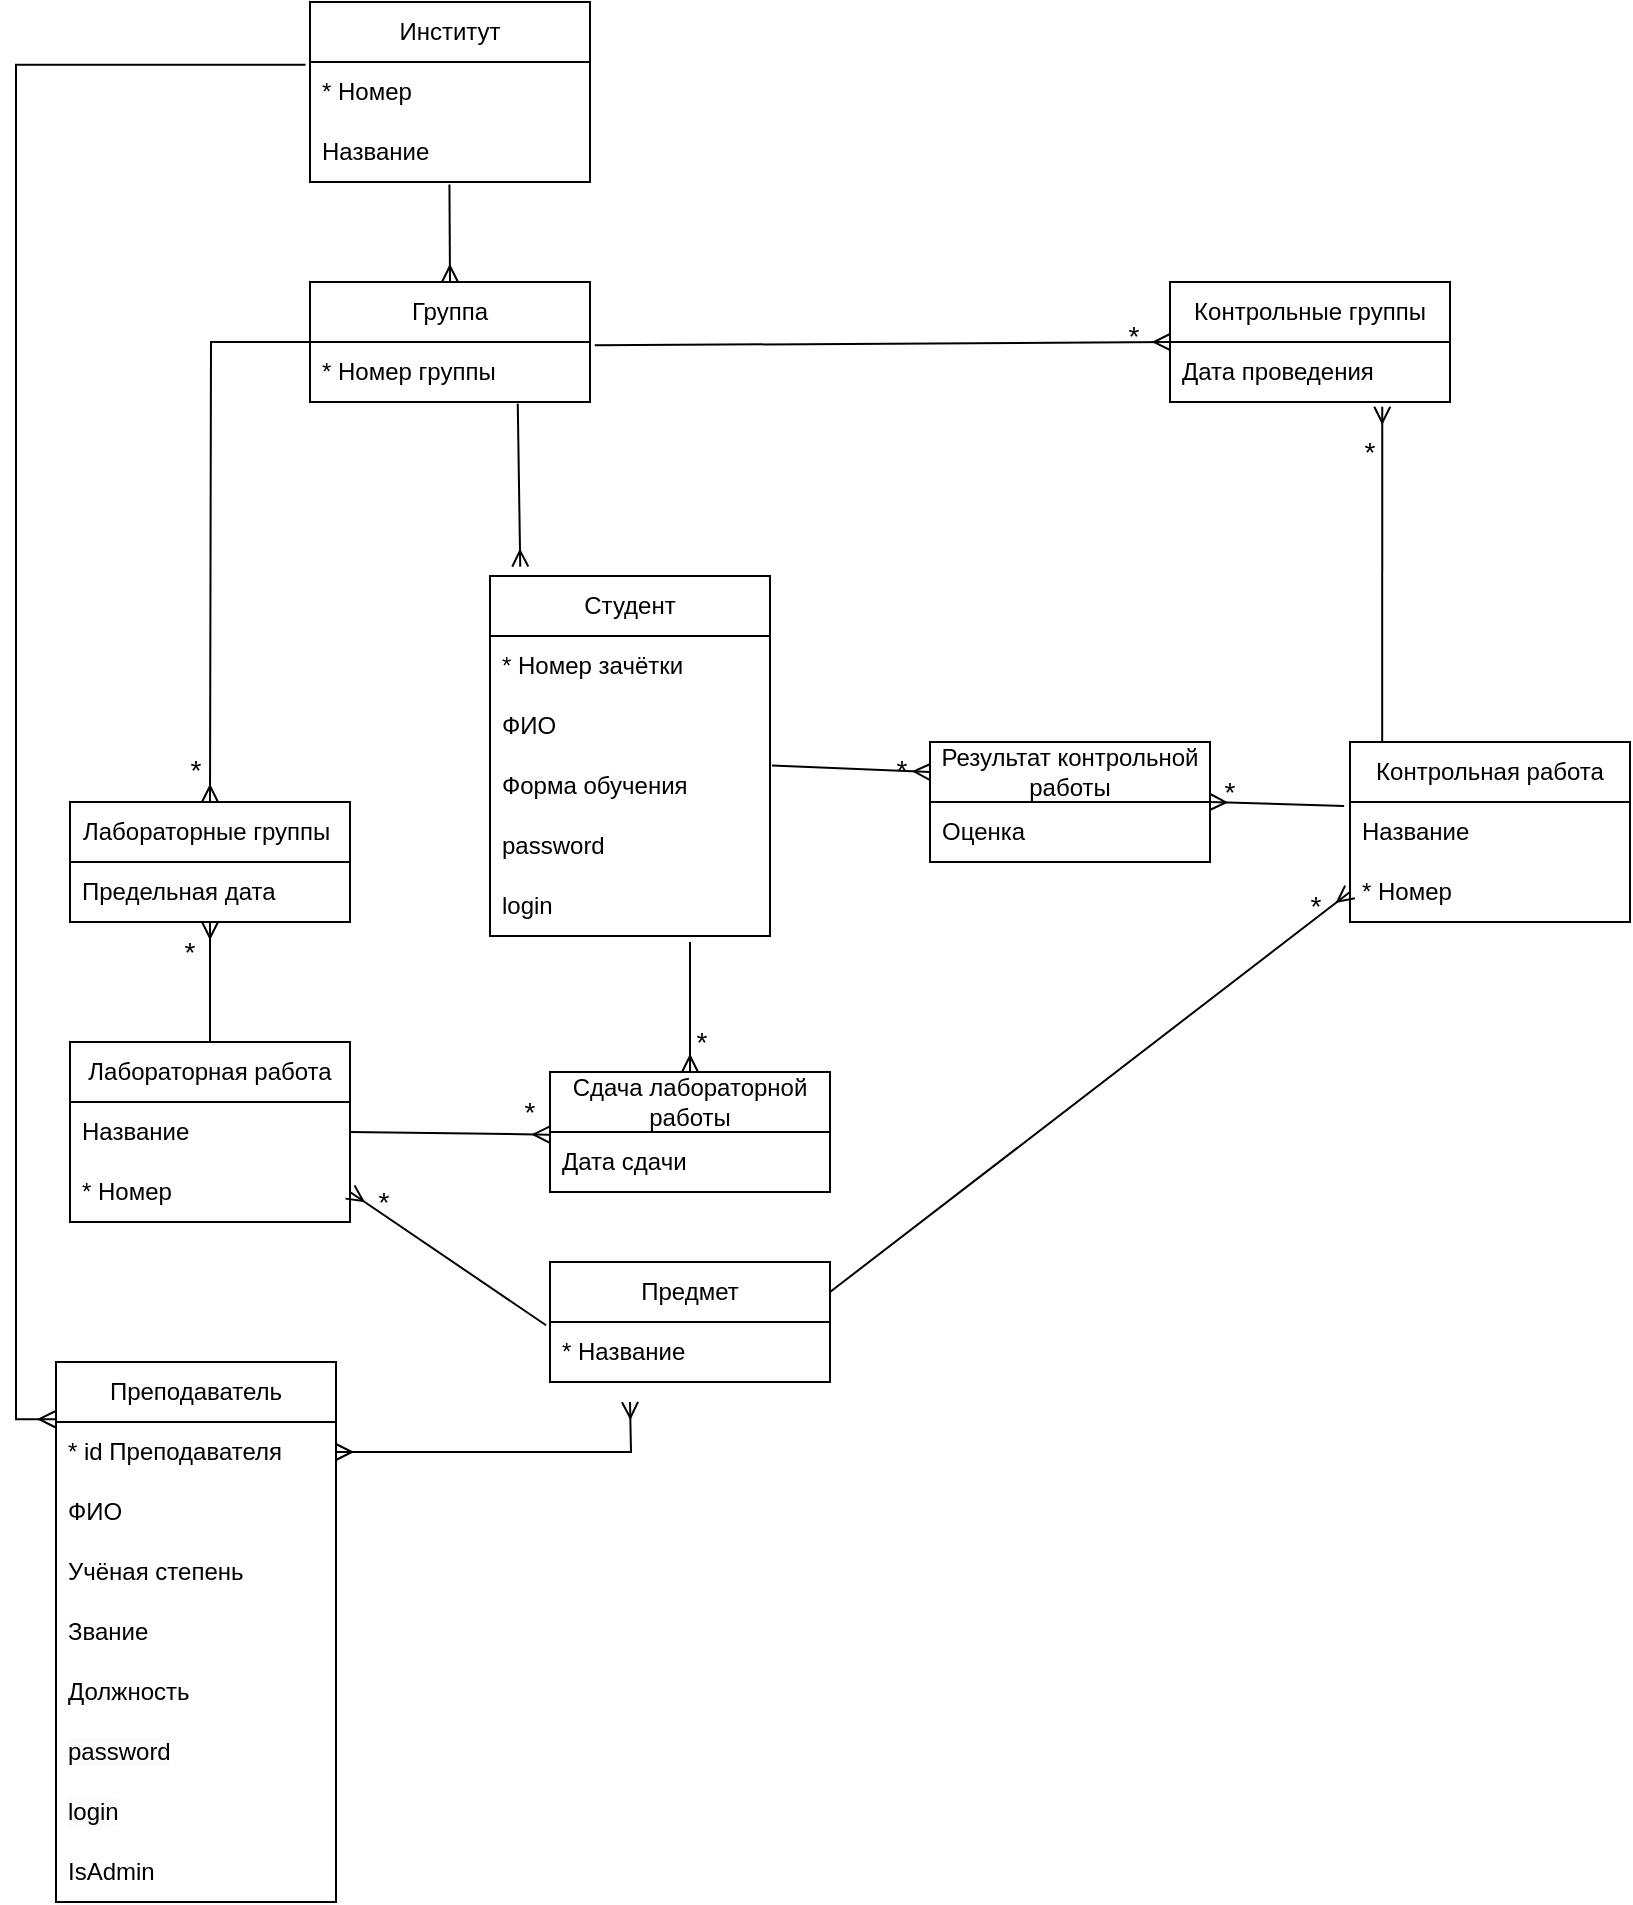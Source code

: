<mxfile version="25.0.2">
  <diagram name="Страница — 1" id="NBtFRs8NtU5E2t5zukWa">
    <mxGraphModel dx="1753" dy="1729" grid="1" gridSize="10" guides="1" tooltips="1" connect="1" arrows="1" fold="1" page="1" pageScale="1" pageWidth="827" pageHeight="1169" math="0" shadow="0">
      <root>
        <mxCell id="0" />
        <mxCell id="1" parent="0" />
        <mxCell id="c_H_FXn6Mbe-MkKGlrTQ-1" value="Студент" style="swimlane;fontStyle=0;childLayout=stackLayout;horizontal=1;startSize=30;horizontalStack=0;resizeParent=1;resizeParentMax=0;resizeLast=0;collapsible=1;marginBottom=0;whiteSpace=wrap;html=1;" parent="1" vertex="1">
          <mxGeometry x="220" y="217" width="140" height="180" as="geometry" />
        </mxCell>
        <mxCell id="c_H_FXn6Mbe-MkKGlrTQ-2" value="* Номер зачётки&amp;nbsp;" style="text;strokeColor=none;fillColor=none;align=left;verticalAlign=middle;spacingLeft=4;spacingRight=4;overflow=hidden;points=[[0,0.5],[1,0.5]];portConstraint=eastwest;rotatable=0;whiteSpace=wrap;html=1;" parent="c_H_FXn6Mbe-MkKGlrTQ-1" vertex="1">
          <mxGeometry y="30" width="140" height="30" as="geometry" />
        </mxCell>
        <mxCell id="c_H_FXn6Mbe-MkKGlrTQ-3" value="ФИО" style="text;strokeColor=none;fillColor=none;align=left;verticalAlign=middle;spacingLeft=4;spacingRight=4;overflow=hidden;points=[[0,0.5],[1,0.5]];portConstraint=eastwest;rotatable=0;whiteSpace=wrap;html=1;" parent="c_H_FXn6Mbe-MkKGlrTQ-1" vertex="1">
          <mxGeometry y="60" width="140" height="30" as="geometry" />
        </mxCell>
        <mxCell id="c_H_FXn6Mbe-MkKGlrTQ-5" value="Форма обучения" style="text;strokeColor=none;fillColor=none;align=left;verticalAlign=middle;spacingLeft=4;spacingRight=4;overflow=hidden;points=[[0,0.5],[1,0.5]];portConstraint=eastwest;rotatable=0;whiteSpace=wrap;html=1;" parent="c_H_FXn6Mbe-MkKGlrTQ-1" vertex="1">
          <mxGeometry y="90" width="140" height="30" as="geometry" />
        </mxCell>
        <mxCell id="pX0tXSivKOpB-DkoE6EH-2" value="password" style="text;strokeColor=none;fillColor=none;align=left;verticalAlign=middle;spacingLeft=4;spacingRight=4;overflow=hidden;points=[[0,0.5],[1,0.5]];portConstraint=eastwest;rotatable=0;whiteSpace=wrap;html=1;" vertex="1" parent="c_H_FXn6Mbe-MkKGlrTQ-1">
          <mxGeometry y="120" width="140" height="30" as="geometry" />
        </mxCell>
        <mxCell id="pX0tXSivKOpB-DkoE6EH-3" value="login" style="text;strokeColor=none;fillColor=none;align=left;verticalAlign=middle;spacingLeft=4;spacingRight=4;overflow=hidden;points=[[0,0.5],[1,0.5]];portConstraint=eastwest;rotatable=0;whiteSpace=wrap;html=1;" vertex="1" parent="c_H_FXn6Mbe-MkKGlrTQ-1">
          <mxGeometry y="150" width="140" height="30" as="geometry" />
        </mxCell>
        <mxCell id="c_H_FXn6Mbe-MkKGlrTQ-6" value="Контрольные группы" style="swimlane;fontStyle=0;childLayout=stackLayout;horizontal=1;startSize=30;horizontalStack=0;resizeParent=1;resizeParentMax=0;resizeLast=0;collapsible=1;marginBottom=0;whiteSpace=wrap;html=1;" parent="1" vertex="1">
          <mxGeometry x="560" y="70" width="140" height="60" as="geometry" />
        </mxCell>
        <mxCell id="c_H_FXn6Mbe-MkKGlrTQ-7" value="Дата проведения&amp;nbsp;" style="text;strokeColor=none;fillColor=none;align=left;verticalAlign=middle;spacingLeft=4;spacingRight=4;overflow=hidden;points=[[0,0.5],[1,0.5]];portConstraint=eastwest;rotatable=0;whiteSpace=wrap;html=1;" parent="c_H_FXn6Mbe-MkKGlrTQ-6" vertex="1">
          <mxGeometry y="30" width="140" height="30" as="geometry" />
        </mxCell>
        <mxCell id="c_H_FXn6Mbe-MkKGlrTQ-8" style="edgeStyle=orthogonalEdgeStyle;rounded=0;orthogonalLoop=1;jettySize=auto;html=1;endArrow=ERmany;endFill=0;" parent="1" source="c_H_FXn6Mbe-MkKGlrTQ-9" edge="1">
          <mxGeometry relative="1" as="geometry">
            <mxPoint x="80" y="330" as="targetPoint" />
          </mxGeometry>
        </mxCell>
        <mxCell id="c_H_FXn6Mbe-MkKGlrTQ-9" value="Группа" style="swimlane;fontStyle=0;childLayout=stackLayout;horizontal=1;startSize=30;horizontalStack=0;resizeParent=1;resizeParentMax=0;resizeLast=0;collapsible=1;marginBottom=0;whiteSpace=wrap;html=1;" parent="1" vertex="1">
          <mxGeometry x="130" y="70" width="140" height="60" as="geometry" />
        </mxCell>
        <mxCell id="c_H_FXn6Mbe-MkKGlrTQ-10" value="* Номер группы&amp;nbsp;" style="text;strokeColor=none;fillColor=none;align=left;verticalAlign=middle;spacingLeft=4;spacingRight=4;overflow=hidden;points=[[0,0.5],[1,0.5]];portConstraint=eastwest;rotatable=0;whiteSpace=wrap;html=1;" parent="c_H_FXn6Mbe-MkKGlrTQ-9" vertex="1">
          <mxGeometry y="30" width="140" height="30" as="geometry" />
        </mxCell>
        <mxCell id="c_H_FXn6Mbe-MkKGlrTQ-11" value="Контрольная работа" style="swimlane;fontStyle=0;childLayout=stackLayout;horizontal=1;startSize=30;horizontalStack=0;resizeParent=1;resizeParentMax=0;resizeLast=0;collapsible=1;marginBottom=0;whiteSpace=wrap;html=1;" parent="1" vertex="1">
          <mxGeometry x="650" y="300" width="140" height="90" as="geometry" />
        </mxCell>
        <mxCell id="c_H_FXn6Mbe-MkKGlrTQ-12" value="Название&amp;nbsp;" style="text;strokeColor=none;fillColor=none;align=left;verticalAlign=middle;spacingLeft=4;spacingRight=4;overflow=hidden;points=[[0,0.5],[1,0.5]];portConstraint=eastwest;rotatable=0;whiteSpace=wrap;html=1;" parent="c_H_FXn6Mbe-MkKGlrTQ-11" vertex="1">
          <mxGeometry y="30" width="140" height="30" as="geometry" />
        </mxCell>
        <mxCell id="c_H_FXn6Mbe-MkKGlrTQ-13" value="* Номер&amp;nbsp;" style="text;strokeColor=none;fillColor=none;align=left;verticalAlign=middle;spacingLeft=4;spacingRight=4;overflow=hidden;points=[[0,0.5],[1,0.5]];portConstraint=eastwest;rotatable=0;whiteSpace=wrap;html=1;" parent="c_H_FXn6Mbe-MkKGlrTQ-11" vertex="1">
          <mxGeometry y="60" width="140" height="30" as="geometry" />
        </mxCell>
        <mxCell id="c_H_FXn6Mbe-MkKGlrTQ-14" value="Результат контрольной работы" style="swimlane;fontStyle=0;childLayout=stackLayout;horizontal=1;startSize=30;horizontalStack=0;resizeParent=1;resizeParentMax=0;resizeLast=0;collapsible=1;marginBottom=0;whiteSpace=wrap;html=1;" parent="1" vertex="1">
          <mxGeometry x="440" y="300" width="140" height="60" as="geometry" />
        </mxCell>
        <mxCell id="c_H_FXn6Mbe-MkKGlrTQ-15" value="Оценка&amp;nbsp;" style="text;strokeColor=none;fillColor=none;align=left;verticalAlign=middle;spacingLeft=4;spacingRight=4;overflow=hidden;points=[[0,0.5],[1,0.5]];portConstraint=eastwest;rotatable=0;whiteSpace=wrap;html=1;" parent="c_H_FXn6Mbe-MkKGlrTQ-14" vertex="1">
          <mxGeometry y="30" width="140" height="30" as="geometry" />
        </mxCell>
        <mxCell id="c_H_FXn6Mbe-MkKGlrTQ-16" value="Лабораторные группы&amp;nbsp;" style="swimlane;fontStyle=0;childLayout=stackLayout;horizontal=1;startSize=30;horizontalStack=0;resizeParent=1;resizeParentMax=0;resizeLast=0;collapsible=1;marginBottom=0;whiteSpace=wrap;html=1;" parent="1" vertex="1">
          <mxGeometry x="10" y="330" width="140" height="60" as="geometry" />
        </mxCell>
        <mxCell id="c_H_FXn6Mbe-MkKGlrTQ-17" value="Предельная дата&amp;nbsp;" style="text;strokeColor=none;fillColor=none;align=left;verticalAlign=middle;spacingLeft=4;spacingRight=4;overflow=hidden;points=[[0,0.5],[1,0.5]];portConstraint=eastwest;rotatable=0;whiteSpace=wrap;html=1;" parent="c_H_FXn6Mbe-MkKGlrTQ-16" vertex="1">
          <mxGeometry y="30" width="140" height="30" as="geometry" />
        </mxCell>
        <mxCell id="c_H_FXn6Mbe-MkKGlrTQ-18" value="" style="edgeStyle=orthogonalEdgeStyle;rounded=0;orthogonalLoop=1;jettySize=auto;html=1;endArrow=ERmany;endFill=0;" parent="1" source="c_H_FXn6Mbe-MkKGlrTQ-19" target="c_H_FXn6Mbe-MkKGlrTQ-17" edge="1">
          <mxGeometry relative="1" as="geometry">
            <Array as="points">
              <mxPoint x="80" y="410" />
              <mxPoint x="80" y="410" />
            </Array>
          </mxGeometry>
        </mxCell>
        <mxCell id="c_H_FXn6Mbe-MkKGlrTQ-19" value="Лабораторная работа" style="swimlane;fontStyle=0;childLayout=stackLayout;horizontal=1;startSize=30;horizontalStack=0;resizeParent=1;resizeParentMax=0;resizeLast=0;collapsible=1;marginBottom=0;whiteSpace=wrap;html=1;" parent="1" vertex="1">
          <mxGeometry x="10" y="450" width="140" height="90" as="geometry" />
        </mxCell>
        <mxCell id="c_H_FXn6Mbe-MkKGlrTQ-20" value="Название&amp;nbsp;&amp;nbsp;" style="text;strokeColor=none;fillColor=none;align=left;verticalAlign=middle;spacingLeft=4;spacingRight=4;overflow=hidden;points=[[0,0.5],[1,0.5]];portConstraint=eastwest;rotatable=0;whiteSpace=wrap;html=1;" parent="c_H_FXn6Mbe-MkKGlrTQ-19" vertex="1">
          <mxGeometry y="30" width="140" height="30" as="geometry" />
        </mxCell>
        <mxCell id="c_H_FXn6Mbe-MkKGlrTQ-21" value="* Номер&amp;nbsp;" style="text;strokeColor=none;fillColor=none;align=left;verticalAlign=middle;spacingLeft=4;spacingRight=4;overflow=hidden;points=[[0,0.5],[1,0.5]];portConstraint=eastwest;rotatable=0;whiteSpace=wrap;html=1;" parent="c_H_FXn6Mbe-MkKGlrTQ-19" vertex="1">
          <mxGeometry y="60" width="140" height="30" as="geometry" />
        </mxCell>
        <mxCell id="c_H_FXn6Mbe-MkKGlrTQ-22" value="Сдача лабораторной работы" style="swimlane;fontStyle=0;childLayout=stackLayout;horizontal=1;startSize=30;horizontalStack=0;resizeParent=1;resizeParentMax=0;resizeLast=0;collapsible=1;marginBottom=0;whiteSpace=wrap;html=1;" parent="1" vertex="1">
          <mxGeometry x="250" y="465" width="140" height="60" as="geometry" />
        </mxCell>
        <mxCell id="c_H_FXn6Mbe-MkKGlrTQ-23" value="Дата сдачи&amp;nbsp;" style="text;strokeColor=none;fillColor=none;align=left;verticalAlign=middle;spacingLeft=4;spacingRight=4;overflow=hidden;points=[[0,0.5],[1,0.5]];portConstraint=eastwest;rotatable=0;whiteSpace=wrap;html=1;" parent="c_H_FXn6Mbe-MkKGlrTQ-22" vertex="1">
          <mxGeometry y="30" width="140" height="30" as="geometry" />
        </mxCell>
        <mxCell id="c_H_FXn6Mbe-MkKGlrTQ-24" value="Институт" style="swimlane;fontStyle=0;childLayout=stackLayout;horizontal=1;startSize=30;horizontalStack=0;resizeParent=1;resizeParentMax=0;resizeLast=0;collapsible=1;marginBottom=0;whiteSpace=wrap;html=1;" parent="1" vertex="1">
          <mxGeometry x="130" y="-70" width="140" height="90" as="geometry" />
        </mxCell>
        <mxCell id="c_H_FXn6Mbe-MkKGlrTQ-25" value="* Номер&amp;nbsp;" style="text;strokeColor=none;fillColor=none;align=left;verticalAlign=middle;spacingLeft=4;spacingRight=4;overflow=hidden;points=[[0,0.5],[1,0.5]];portConstraint=eastwest;rotatable=0;whiteSpace=wrap;html=1;" parent="c_H_FXn6Mbe-MkKGlrTQ-24" vertex="1">
          <mxGeometry y="30" width="140" height="30" as="geometry" />
        </mxCell>
        <mxCell id="c_H_FXn6Mbe-MkKGlrTQ-26" value="Название" style="text;strokeColor=none;fillColor=none;align=left;verticalAlign=middle;spacingLeft=4;spacingRight=4;overflow=hidden;points=[[0,0.5],[1,0.5]];portConstraint=eastwest;rotatable=0;whiteSpace=wrap;html=1;" parent="c_H_FXn6Mbe-MkKGlrTQ-24" vertex="1">
          <mxGeometry y="60" width="140" height="30" as="geometry" />
        </mxCell>
        <mxCell id="c_H_FXn6Mbe-MkKGlrTQ-27" value="Предмет" style="swimlane;fontStyle=0;childLayout=stackLayout;horizontal=1;startSize=30;horizontalStack=0;resizeParent=1;resizeParentMax=0;resizeLast=0;collapsible=1;marginBottom=0;whiteSpace=wrap;html=1;" parent="1" vertex="1">
          <mxGeometry x="250" y="560" width="140" height="60" as="geometry" />
        </mxCell>
        <mxCell id="c_H_FXn6Mbe-MkKGlrTQ-28" value="* Название&amp;nbsp;" style="text;strokeColor=none;fillColor=none;align=left;verticalAlign=middle;spacingLeft=4;spacingRight=4;overflow=hidden;points=[[0,0.5],[1,0.5]];portConstraint=eastwest;rotatable=0;whiteSpace=wrap;html=1;" parent="c_H_FXn6Mbe-MkKGlrTQ-27" vertex="1">
          <mxGeometry y="30" width="140" height="30" as="geometry" />
        </mxCell>
        <mxCell id="c_H_FXn6Mbe-MkKGlrTQ-29" value="" style="endArrow=none;html=1;rounded=0;exitX=1;exitY=0.5;exitDx=0;exitDy=0;entryX=-0.014;entryY=0.054;entryDx=0;entryDy=0;entryPerimeter=0;endFill=0;startArrow=ERmany;startFill=0;" parent="1" source="c_H_FXn6Mbe-MkKGlrTQ-21" target="c_H_FXn6Mbe-MkKGlrTQ-28" edge="1">
          <mxGeometry width="50" height="50" relative="1" as="geometry">
            <mxPoint x="230" y="400" as="sourcePoint" />
            <mxPoint x="280" y="350" as="targetPoint" />
          </mxGeometry>
        </mxCell>
        <mxCell id="c_H_FXn6Mbe-MkKGlrTQ-30" value="" style="endArrow=ERmany;html=1;rounded=0;endFill=0;entryX=0.758;entryY=1.078;entryDx=0;entryDy=0;entryPerimeter=0;exitX=0.115;exitY=0;exitDx=0;exitDy=0;exitPerimeter=0;" parent="1" source="c_H_FXn6Mbe-MkKGlrTQ-11" target="c_H_FXn6Mbe-MkKGlrTQ-7" edge="1">
          <mxGeometry width="50" height="50" relative="1" as="geometry">
            <mxPoint x="630" y="180" as="sourcePoint" />
            <mxPoint x="685" y="420" as="targetPoint" />
          </mxGeometry>
        </mxCell>
        <mxCell id="c_H_FXn6Mbe-MkKGlrTQ-31" value="" style="endArrow=ERmany;html=1;rounded=0;exitX=-0.021;exitY=0.067;exitDx=0;exitDy=0;exitPerimeter=0;entryX=1;entryY=0.5;entryDx=0;entryDy=0;endFill=0;" parent="1" source="c_H_FXn6Mbe-MkKGlrTQ-12" target="c_H_FXn6Mbe-MkKGlrTQ-14" edge="1">
          <mxGeometry width="50" height="50" relative="1" as="geometry">
            <mxPoint x="657.86" y="333.18" as="sourcePoint" />
            <mxPoint x="678" y="570" as="targetPoint" />
          </mxGeometry>
        </mxCell>
        <mxCell id="c_H_FXn6Mbe-MkKGlrTQ-32" value="" style="endArrow=ERmany;html=1;rounded=0;endFill=0;entryX=0.5;entryY=0;entryDx=0;entryDy=0;" parent="1" target="c_H_FXn6Mbe-MkKGlrTQ-22" edge="1">
          <mxGeometry width="50" height="50" relative="1" as="geometry">
            <mxPoint x="320" y="400" as="sourcePoint" />
            <mxPoint x="308" y="460" as="targetPoint" />
          </mxGeometry>
        </mxCell>
        <mxCell id="c_H_FXn6Mbe-MkKGlrTQ-33" value="" style="endArrow=ERmany;html=1;rounded=0;exitX=1.007;exitY=0.16;exitDx=0;exitDy=0;exitPerimeter=0;entryX=0;entryY=0.25;entryDx=0;entryDy=0;endFill=0;" parent="1" source="c_H_FXn6Mbe-MkKGlrTQ-5" target="c_H_FXn6Mbe-MkKGlrTQ-14" edge="1">
          <mxGeometry width="50" height="50" relative="1" as="geometry">
            <mxPoint x="300" y="380" as="sourcePoint" />
            <mxPoint x="350" y="330" as="targetPoint" />
          </mxGeometry>
        </mxCell>
        <mxCell id="c_H_FXn6Mbe-MkKGlrTQ-34" value="" style="endArrow=ERmany;html=1;rounded=0;exitX=0.498;exitY=1.041;exitDx=0;exitDy=0;exitPerimeter=0;entryX=0.5;entryY=0;entryDx=0;entryDy=0;endFill=0;" parent="1" source="c_H_FXn6Mbe-MkKGlrTQ-26" target="c_H_FXn6Mbe-MkKGlrTQ-9" edge="1">
          <mxGeometry width="50" height="50" relative="1" as="geometry">
            <mxPoint x="220" y="90" as="sourcePoint" />
            <mxPoint x="270" y="40" as="targetPoint" />
          </mxGeometry>
        </mxCell>
        <mxCell id="c_H_FXn6Mbe-MkKGlrTQ-35" value="" style="endArrow=ERmany;html=1;rounded=0;entryX=0;entryY=0.5;entryDx=0;entryDy=0;endFill=0;exitX=1.017;exitY=0.056;exitDx=0;exitDy=0;exitPerimeter=0;" parent="1" source="c_H_FXn6Mbe-MkKGlrTQ-10" target="c_H_FXn6Mbe-MkKGlrTQ-6" edge="1">
          <mxGeometry width="50" height="50" relative="1" as="geometry">
            <mxPoint x="300" y="120" as="sourcePoint" />
            <mxPoint x="350" y="350" as="targetPoint" />
          </mxGeometry>
        </mxCell>
        <mxCell id="c_H_FXn6Mbe-MkKGlrTQ-36" value="" style="endArrow=ERmany;html=1;rounded=0;endFill=0;entryX=0.108;entryY=-0.026;entryDx=0;entryDy=0;exitX=0.742;exitY=1.027;exitDx=0;exitDy=0;exitPerimeter=0;entryPerimeter=0;" parent="1" source="c_H_FXn6Mbe-MkKGlrTQ-10" target="c_H_FXn6Mbe-MkKGlrTQ-1" edge="1">
          <mxGeometry width="50" height="50" relative="1" as="geometry">
            <mxPoint x="250" y="150" as="sourcePoint" />
            <mxPoint x="256" y="230" as="targetPoint" />
          </mxGeometry>
        </mxCell>
        <mxCell id="c_H_FXn6Mbe-MkKGlrTQ-37" value="" style="endArrow=ERmany;html=1;rounded=0;exitX=1;exitY=0.5;exitDx=0;exitDy=0;entryX=-0.002;entryY=0.044;entryDx=0;entryDy=0;entryPerimeter=0;endFill=0;" parent="1" source="c_H_FXn6Mbe-MkKGlrTQ-20" target="c_H_FXn6Mbe-MkKGlrTQ-23" edge="1">
          <mxGeometry width="50" height="50" relative="1" as="geometry">
            <mxPoint x="300" y="400" as="sourcePoint" />
            <mxPoint x="350" y="350" as="targetPoint" />
          </mxGeometry>
        </mxCell>
        <mxCell id="c_H_FXn6Mbe-MkKGlrTQ-38" value="&lt;font style=&quot;font-size: 14px;&quot;&gt;*&lt;/font&gt;" style="text;html=1;align=center;verticalAlign=middle;whiteSpace=wrap;rounded=0;" parent="1" vertex="1">
          <mxGeometry x="630" y="140" width="60" height="30" as="geometry" />
        </mxCell>
        <mxCell id="c_H_FXn6Mbe-MkKGlrTQ-39" value="&lt;font style=&quot;font-size: 14px;&quot;&gt;*&lt;/font&gt;" style="text;html=1;align=center;verticalAlign=middle;whiteSpace=wrap;rounded=0;" parent="1" vertex="1">
          <mxGeometry x="137" y="515" width="60" height="30" as="geometry" />
        </mxCell>
        <mxCell id="c_H_FXn6Mbe-MkKGlrTQ-40" value="&lt;font style=&quot;font-size: 14px;&quot;&gt;*&lt;/font&gt;" style="text;html=1;align=center;verticalAlign=middle;whiteSpace=wrap;rounded=0;" parent="1" vertex="1">
          <mxGeometry x="560" y="310" width="60" height="30" as="geometry" />
        </mxCell>
        <mxCell id="c_H_FXn6Mbe-MkKGlrTQ-41" value="&lt;font style=&quot;font-size: 14px;&quot;&gt;*&lt;/font&gt;" style="text;html=1;align=center;verticalAlign=middle;whiteSpace=wrap;rounded=0;" parent="1" vertex="1">
          <mxGeometry x="210" y="470" width="60" height="30" as="geometry" />
        </mxCell>
        <mxCell id="c_H_FXn6Mbe-MkKGlrTQ-42" value="&lt;font style=&quot;font-size: 14px;&quot;&gt;*&lt;/font&gt;" style="text;html=1;align=center;verticalAlign=middle;whiteSpace=wrap;rounded=0;" parent="1" vertex="1">
          <mxGeometry x="40" y="390" width="60" height="30" as="geometry" />
        </mxCell>
        <mxCell id="c_H_FXn6Mbe-MkKGlrTQ-43" value="" style="endArrow=ERmany;startArrow=none;html=1;rounded=0;exitX=1;exitY=0.25;exitDx=0;exitDy=0;entryX=0;entryY=0.5;entryDx=0;entryDy=0;startFill=0;endFill=0;" parent="1" source="c_H_FXn6Mbe-MkKGlrTQ-27" target="c_H_FXn6Mbe-MkKGlrTQ-13" edge="1">
          <mxGeometry width="50" height="50" relative="1" as="geometry">
            <mxPoint x="560" y="510" as="sourcePoint" />
            <mxPoint x="610" y="460" as="targetPoint" />
          </mxGeometry>
        </mxCell>
        <mxCell id="c_H_FXn6Mbe-MkKGlrTQ-44" value="&lt;font style=&quot;font-size: 14px;&quot;&gt;*&lt;/font&gt;" style="text;html=1;align=center;verticalAlign=middle;whiteSpace=wrap;rounded=0;" parent="1" vertex="1">
          <mxGeometry x="396" y="299" width="60" height="30" as="geometry" />
        </mxCell>
        <mxCell id="c_H_FXn6Mbe-MkKGlrTQ-45" value="&lt;font style=&quot;font-size: 14px;&quot;&gt;*&lt;/font&gt;" style="text;html=1;align=center;verticalAlign=middle;whiteSpace=wrap;rounded=0;" parent="1" vertex="1">
          <mxGeometry x="296" y="435" width="60" height="30" as="geometry" />
        </mxCell>
        <mxCell id="c_H_FXn6Mbe-MkKGlrTQ-46" value="&lt;font style=&quot;font-size: 14px;&quot;&gt;*&lt;/font&gt;" style="text;html=1;align=center;verticalAlign=middle;whiteSpace=wrap;rounded=0;" parent="1" vertex="1">
          <mxGeometry x="603" y="367" width="60" height="30" as="geometry" />
        </mxCell>
        <mxCell id="c_H_FXn6Mbe-MkKGlrTQ-49" value="&lt;font style=&quot;font-size: 14px;&quot;&gt;*&lt;/font&gt;" style="text;html=1;align=center;verticalAlign=middle;whiteSpace=wrap;rounded=0;" parent="1" vertex="1">
          <mxGeometry x="512" y="82" width="60" height="30" as="geometry" />
        </mxCell>
        <mxCell id="c_H_FXn6Mbe-MkKGlrTQ-50" value="&lt;font style=&quot;font-size: 14px;&quot;&gt;*&lt;/font&gt;" style="text;html=1;align=center;verticalAlign=middle;whiteSpace=wrap;rounded=0;" parent="1" vertex="1">
          <mxGeometry x="43" y="299" width="60" height="30" as="geometry" />
        </mxCell>
        <mxCell id="yuyi08sI0ioX3bFZwFcD-1" value="Преподаватель " style="swimlane;fontStyle=0;childLayout=stackLayout;horizontal=1;startSize=30;horizontalStack=0;resizeParent=1;resizeParentMax=0;resizeLast=0;collapsible=1;marginBottom=0;whiteSpace=wrap;html=1;" parent="1" vertex="1">
          <mxGeometry x="3" y="610" width="140" height="270" as="geometry" />
        </mxCell>
        <mxCell id="1rECCfol3F9u5wEireeZ-3" style="edgeStyle=orthogonalEdgeStyle;rounded=0;orthogonalLoop=1;jettySize=auto;html=1;startArrow=ERmany;startFill=0;endArrow=ERmany;endFill=0;" parent="yuyi08sI0ioX3bFZwFcD-1" source="yuyi08sI0ioX3bFZwFcD-2" edge="1">
          <mxGeometry relative="1" as="geometry">
            <mxPoint x="287" y="20" as="targetPoint" />
          </mxGeometry>
        </mxCell>
        <mxCell id="yuyi08sI0ioX3bFZwFcD-2" value="* id&amp;nbsp;Преподавателя" style="text;strokeColor=none;fillColor=none;align=left;verticalAlign=middle;spacingLeft=4;spacingRight=4;overflow=hidden;points=[[0,0.5],[1,0.5]];portConstraint=eastwest;rotatable=0;whiteSpace=wrap;html=1;" parent="yuyi08sI0ioX3bFZwFcD-1" vertex="1">
          <mxGeometry y="30" width="140" height="30" as="geometry" />
        </mxCell>
        <mxCell id="yuyi08sI0ioX3bFZwFcD-3" value="ФИО" style="text;strokeColor=none;fillColor=none;align=left;verticalAlign=middle;spacingLeft=4;spacingRight=4;overflow=hidden;points=[[0,0.5],[1,0.5]];portConstraint=eastwest;rotatable=0;whiteSpace=wrap;html=1;" parent="yuyi08sI0ioX3bFZwFcD-1" vertex="1">
          <mxGeometry y="60" width="140" height="30" as="geometry" />
        </mxCell>
        <mxCell id="yuyi08sI0ioX3bFZwFcD-4" value="Учёная степень" style="text;strokeColor=none;fillColor=none;align=left;verticalAlign=middle;spacingLeft=4;spacingRight=4;overflow=hidden;points=[[0,0.5],[1,0.5]];portConstraint=eastwest;rotatable=0;whiteSpace=wrap;html=1;" parent="yuyi08sI0ioX3bFZwFcD-1" vertex="1">
          <mxGeometry y="90" width="140" height="30" as="geometry" />
        </mxCell>
        <mxCell id="yuyi08sI0ioX3bFZwFcD-5" value="Звание" style="text;strokeColor=none;fillColor=none;align=left;verticalAlign=middle;spacingLeft=4;spacingRight=4;overflow=hidden;points=[[0,0.5],[1,0.5]];portConstraint=eastwest;rotatable=0;whiteSpace=wrap;html=1;" parent="yuyi08sI0ioX3bFZwFcD-1" vertex="1">
          <mxGeometry y="120" width="140" height="30" as="geometry" />
        </mxCell>
        <mxCell id="1rECCfol3F9u5wEireeZ-1" value="Должность" style="text;strokeColor=none;fillColor=none;align=left;verticalAlign=middle;spacingLeft=4;spacingRight=4;overflow=hidden;points=[[0,0.5],[1,0.5]];portConstraint=eastwest;rotatable=0;whiteSpace=wrap;html=1;" parent="yuyi08sI0ioX3bFZwFcD-1" vertex="1">
          <mxGeometry y="150" width="140" height="30" as="geometry" />
        </mxCell>
        <mxCell id="pX0tXSivKOpB-DkoE6EH-4" value="&lt;span style=&quot;color: rgb(0, 0, 0); font-family: Helvetica; font-size: 12px; font-style: normal; font-variant-ligatures: normal; font-variant-caps: normal; font-weight: 400; letter-spacing: normal; orphans: 2; text-align: left; text-indent: 0px; text-transform: none; widows: 2; word-spacing: 0px; -webkit-text-stroke-width: 0px; white-space: normal; background-color: rgb(251, 251, 251); text-decoration-thickness: initial; text-decoration-style: initial; text-decoration-color: initial; display: inline !important; float: none;&quot;&gt;password&lt;/span&gt;" style="text;strokeColor=none;fillColor=none;align=left;verticalAlign=middle;spacingLeft=4;spacingRight=4;overflow=hidden;points=[[0,0.5],[1,0.5]];portConstraint=eastwest;rotatable=0;whiteSpace=wrap;html=1;" vertex="1" parent="yuyi08sI0ioX3bFZwFcD-1">
          <mxGeometry y="180" width="140" height="30" as="geometry" />
        </mxCell>
        <mxCell id="pX0tXSivKOpB-DkoE6EH-5" value="&lt;span style=&quot;color: rgb(0, 0, 0); font-family: Helvetica; font-size: 12px; font-style: normal; font-variant-ligatures: normal; font-variant-caps: normal; font-weight: 400; letter-spacing: normal; orphans: 2; text-align: left; text-indent: 0px; text-transform: none; widows: 2; word-spacing: 0px; -webkit-text-stroke-width: 0px; white-space: normal; background-color: rgb(251, 251, 251); text-decoration-thickness: initial; text-decoration-style: initial; text-decoration-color: initial; display: inline !important; float: none;&quot;&gt;login&lt;/span&gt;" style="text;strokeColor=none;fillColor=none;align=left;verticalAlign=middle;spacingLeft=4;spacingRight=4;overflow=hidden;points=[[0,0.5],[1,0.5]];portConstraint=eastwest;rotatable=0;whiteSpace=wrap;html=1;" vertex="1" parent="yuyi08sI0ioX3bFZwFcD-1">
          <mxGeometry y="210" width="140" height="30" as="geometry" />
        </mxCell>
        <mxCell id="pX0tXSivKOpB-DkoE6EH-6" value="IsAdmin" style="text;strokeColor=none;fillColor=none;align=left;verticalAlign=middle;spacingLeft=4;spacingRight=4;overflow=hidden;points=[[0,0.5],[1,0.5]];portConstraint=eastwest;rotatable=0;whiteSpace=wrap;html=1;" vertex="1" parent="yuyi08sI0ioX3bFZwFcD-1">
          <mxGeometry y="240" width="140" height="30" as="geometry" />
        </mxCell>
        <mxCell id="1rECCfol3F9u5wEireeZ-2" style="edgeStyle=orthogonalEdgeStyle;rounded=0;orthogonalLoop=1;jettySize=auto;html=1;entryX=-0.003;entryY=-0.046;entryDx=0;entryDy=0;entryPerimeter=0;exitX=-0.016;exitY=0.045;exitDx=0;exitDy=0;exitPerimeter=0;endArrow=ERmany;endFill=0;" parent="1" source="c_H_FXn6Mbe-MkKGlrTQ-25" target="yuyi08sI0ioX3bFZwFcD-2" edge="1">
          <mxGeometry relative="1" as="geometry" />
        </mxCell>
      </root>
    </mxGraphModel>
  </diagram>
</mxfile>
